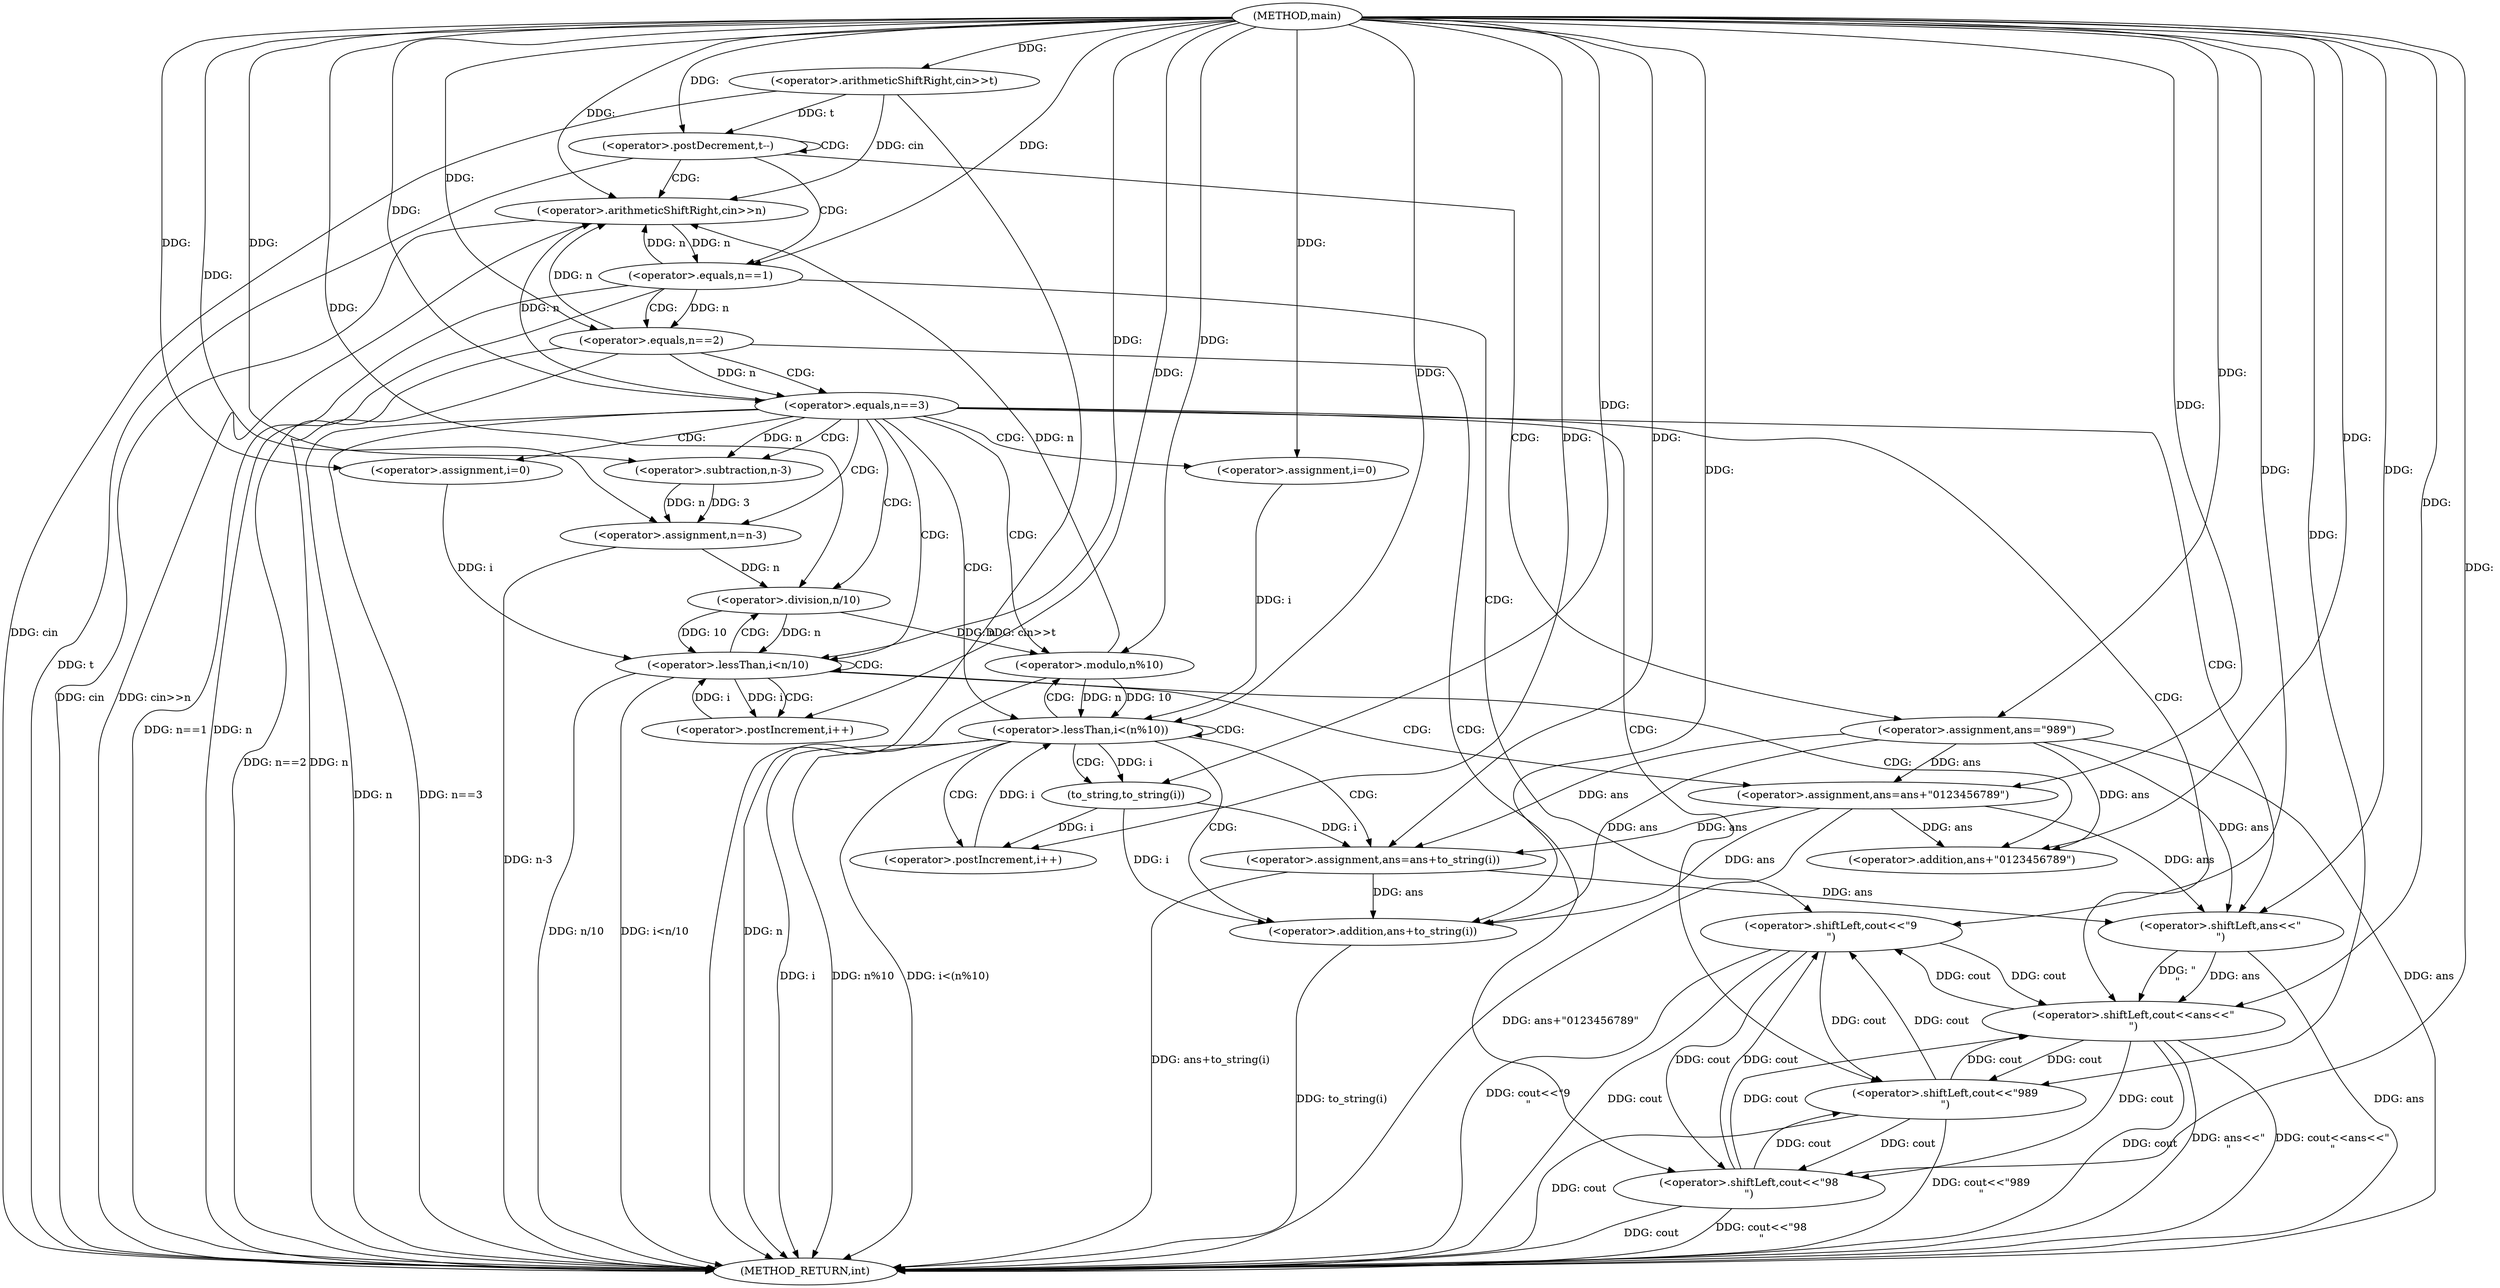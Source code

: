 digraph "main" {  
"1000102" [label = "(METHOD,main)" ]
"1000194" [label = "(METHOD_RETURN,int)" ]
"1000105" [label = "(<operator>.arithmeticShiftRight,cin>>t)" ]
"1000109" [label = "(<operator>.postDecrement,t--)" ]
"1000113" [label = "(<operator>.arithmeticShiftRight,cin>>n)" ]
"1000117" [label = "(<operator>.assignment,ans=\"989\")" ]
"1000147" [label = "(<operator>.assignment,n=n-3)" ]
"1000189" [label = "(<operator>.shiftLeft,cout<<ans<<\"\n\")" ]
"1000121" [label = "(<operator>.equals,n==1)" ]
"1000130" [label = "(<operator>.equals,n==2)" ]
"1000139" [label = "(<operator>.equals,n==3)" ]
"1000154" [label = "(<operator>.assignment,i=0)" ]
"1000157" [label = "(<operator>.lessThan,i<n/10)" ]
"1000162" [label = "(<operator>.postIncrement,i++)" ]
"1000172" [label = "(<operator>.assignment,i=0)" ]
"1000175" [label = "(<operator>.lessThan,i<(n%10))" ]
"1000180" [label = "(<operator>.postIncrement,i++)" ]
"1000125" [label = "(<operator>.shiftLeft,cout<<\"9\n\")" ]
"1000134" [label = "(<operator>.shiftLeft,cout<<\"98\n\")" ]
"1000143" [label = "(<operator>.shiftLeft,cout<<\"989\n\")" ]
"1000149" [label = "(<operator>.subtraction,n-3)" ]
"1000165" [label = "(<operator>.assignment,ans=ans+\"0123456789\")" ]
"1000183" [label = "(<operator>.assignment,ans=ans+to_string(i))" ]
"1000191" [label = "(<operator>.shiftLeft,ans<<\"\n\")" ]
"1000159" [label = "(<operator>.division,n/10)" ]
"1000177" [label = "(<operator>.modulo,n%10)" ]
"1000167" [label = "(<operator>.addition,ans+\"0123456789\")" ]
"1000185" [label = "(<operator>.addition,ans+to_string(i))" ]
"1000187" [label = "(to_string,to_string(i))" ]
  "1000105" -> "1000194"  [ label = "DDG: cin"] 
  "1000105" -> "1000194"  [ label = "DDG: cin>>t"] 
  "1000109" -> "1000194"  [ label = "DDG: t"] 
  "1000113" -> "1000194"  [ label = "DDG: cin"] 
  "1000113" -> "1000194"  [ label = "DDG: cin>>n"] 
  "1000117" -> "1000194"  [ label = "DDG: ans"] 
  "1000121" -> "1000194"  [ label = "DDG: n"] 
  "1000121" -> "1000194"  [ label = "DDG: n==1"] 
  "1000130" -> "1000194"  [ label = "DDG: n"] 
  "1000130" -> "1000194"  [ label = "DDG: n==2"] 
  "1000139" -> "1000194"  [ label = "DDG: n"] 
  "1000139" -> "1000194"  [ label = "DDG: n==3"] 
  "1000147" -> "1000194"  [ label = "DDG: n-3"] 
  "1000157" -> "1000194"  [ label = "DDG: n/10"] 
  "1000157" -> "1000194"  [ label = "DDG: i<n/10"] 
  "1000175" -> "1000194"  [ label = "DDG: i"] 
  "1000177" -> "1000194"  [ label = "DDG: n"] 
  "1000175" -> "1000194"  [ label = "DDG: n%10"] 
  "1000175" -> "1000194"  [ label = "DDG: i<(n%10)"] 
  "1000189" -> "1000194"  [ label = "DDG: cout"] 
  "1000191" -> "1000194"  [ label = "DDG: ans"] 
  "1000189" -> "1000194"  [ label = "DDG: ans<<\"\n\""] 
  "1000189" -> "1000194"  [ label = "DDG: cout<<ans<<\"\n\""] 
  "1000185" -> "1000194"  [ label = "DDG: to_string(i)"] 
  "1000183" -> "1000194"  [ label = "DDG: ans+to_string(i)"] 
  "1000165" -> "1000194"  [ label = "DDG: ans+\"0123456789\""] 
  "1000143" -> "1000194"  [ label = "DDG: cout"] 
  "1000143" -> "1000194"  [ label = "DDG: cout<<\"989\n\""] 
  "1000134" -> "1000194"  [ label = "DDG: cout"] 
  "1000134" -> "1000194"  [ label = "DDG: cout<<\"98\n\""] 
  "1000125" -> "1000194"  [ label = "DDG: cout"] 
  "1000125" -> "1000194"  [ label = "DDG: cout<<\"9\n\""] 
  "1000102" -> "1000105"  [ label = "DDG: "] 
  "1000105" -> "1000109"  [ label = "DDG: t"] 
  "1000102" -> "1000109"  [ label = "DDG: "] 
  "1000102" -> "1000117"  [ label = "DDG: "] 
  "1000149" -> "1000147"  [ label = "DDG: 3"] 
  "1000149" -> "1000147"  [ label = "DDG: n"] 
  "1000105" -> "1000113"  [ label = "DDG: cin"] 
  "1000102" -> "1000113"  [ label = "DDG: "] 
  "1000121" -> "1000113"  [ label = "DDG: n"] 
  "1000130" -> "1000113"  [ label = "DDG: n"] 
  "1000139" -> "1000113"  [ label = "DDG: n"] 
  "1000177" -> "1000113"  [ label = "DDG: n"] 
  "1000102" -> "1000147"  [ label = "DDG: "] 
  "1000102" -> "1000154"  [ label = "DDG: "] 
  "1000102" -> "1000172"  [ label = "DDG: "] 
  "1000143" -> "1000189"  [ label = "DDG: cout"] 
  "1000134" -> "1000189"  [ label = "DDG: cout"] 
  "1000125" -> "1000189"  [ label = "DDG: cout"] 
  "1000102" -> "1000189"  [ label = "DDG: "] 
  "1000191" -> "1000189"  [ label = "DDG: \"\n\""] 
  "1000191" -> "1000189"  [ label = "DDG: ans"] 
  "1000113" -> "1000121"  [ label = "DDG: n"] 
  "1000102" -> "1000121"  [ label = "DDG: "] 
  "1000121" -> "1000130"  [ label = "DDG: n"] 
  "1000102" -> "1000130"  [ label = "DDG: "] 
  "1000130" -> "1000139"  [ label = "DDG: n"] 
  "1000102" -> "1000139"  [ label = "DDG: "] 
  "1000139" -> "1000149"  [ label = "DDG: n"] 
  "1000102" -> "1000149"  [ label = "DDG: "] 
  "1000154" -> "1000157"  [ label = "DDG: i"] 
  "1000162" -> "1000157"  [ label = "DDG: i"] 
  "1000102" -> "1000157"  [ label = "DDG: "] 
  "1000159" -> "1000157"  [ label = "DDG: 10"] 
  "1000159" -> "1000157"  [ label = "DDG: n"] 
  "1000157" -> "1000162"  [ label = "DDG: i"] 
  "1000102" -> "1000162"  [ label = "DDG: "] 
  "1000117" -> "1000165"  [ label = "DDG: ans"] 
  "1000102" -> "1000165"  [ label = "DDG: "] 
  "1000172" -> "1000175"  [ label = "DDG: i"] 
  "1000180" -> "1000175"  [ label = "DDG: i"] 
  "1000102" -> "1000175"  [ label = "DDG: "] 
  "1000177" -> "1000175"  [ label = "DDG: 10"] 
  "1000177" -> "1000175"  [ label = "DDG: n"] 
  "1000187" -> "1000180"  [ label = "DDG: i"] 
  "1000102" -> "1000180"  [ label = "DDG: "] 
  "1000187" -> "1000183"  [ label = "DDG: i"] 
  "1000117" -> "1000183"  [ label = "DDG: ans"] 
  "1000165" -> "1000183"  [ label = "DDG: ans"] 
  "1000102" -> "1000183"  [ label = "DDG: "] 
  "1000117" -> "1000191"  [ label = "DDG: ans"] 
  "1000183" -> "1000191"  [ label = "DDG: ans"] 
  "1000165" -> "1000191"  [ label = "DDG: ans"] 
  "1000102" -> "1000191"  [ label = "DDG: "] 
  "1000189" -> "1000125"  [ label = "DDG: cout"] 
  "1000143" -> "1000125"  [ label = "DDG: cout"] 
  "1000134" -> "1000125"  [ label = "DDG: cout"] 
  "1000102" -> "1000125"  [ label = "DDG: "] 
  "1000189" -> "1000134"  [ label = "DDG: cout"] 
  "1000143" -> "1000134"  [ label = "DDG: cout"] 
  "1000125" -> "1000134"  [ label = "DDG: cout"] 
  "1000102" -> "1000134"  [ label = "DDG: "] 
  "1000189" -> "1000143"  [ label = "DDG: cout"] 
  "1000134" -> "1000143"  [ label = "DDG: cout"] 
  "1000125" -> "1000143"  [ label = "DDG: cout"] 
  "1000102" -> "1000143"  [ label = "DDG: "] 
  "1000147" -> "1000159"  [ label = "DDG: n"] 
  "1000102" -> "1000159"  [ label = "DDG: "] 
  "1000159" -> "1000177"  [ label = "DDG: n"] 
  "1000102" -> "1000177"  [ label = "DDG: "] 
  "1000117" -> "1000167"  [ label = "DDG: ans"] 
  "1000165" -> "1000167"  [ label = "DDG: ans"] 
  "1000102" -> "1000167"  [ label = "DDG: "] 
  "1000117" -> "1000185"  [ label = "DDG: ans"] 
  "1000183" -> "1000185"  [ label = "DDG: ans"] 
  "1000165" -> "1000185"  [ label = "DDG: ans"] 
  "1000102" -> "1000185"  [ label = "DDG: "] 
  "1000187" -> "1000185"  [ label = "DDG: i"] 
  "1000175" -> "1000187"  [ label = "DDG: i"] 
  "1000102" -> "1000187"  [ label = "DDG: "] 
  "1000109" -> "1000117"  [ label = "CDG: "] 
  "1000109" -> "1000109"  [ label = "CDG: "] 
  "1000109" -> "1000121"  [ label = "CDG: "] 
  "1000109" -> "1000113"  [ label = "CDG: "] 
  "1000121" -> "1000125"  [ label = "CDG: "] 
  "1000121" -> "1000130"  [ label = "CDG: "] 
  "1000130" -> "1000139"  [ label = "CDG: "] 
  "1000130" -> "1000134"  [ label = "CDG: "] 
  "1000139" -> "1000191"  [ label = "CDG: "] 
  "1000139" -> "1000157"  [ label = "CDG: "] 
  "1000139" -> "1000172"  [ label = "CDG: "] 
  "1000139" -> "1000149"  [ label = "CDG: "] 
  "1000139" -> "1000189"  [ label = "CDG: "] 
  "1000139" -> "1000143"  [ label = "CDG: "] 
  "1000139" -> "1000159"  [ label = "CDG: "] 
  "1000139" -> "1000175"  [ label = "CDG: "] 
  "1000139" -> "1000154"  [ label = "CDG: "] 
  "1000139" -> "1000147"  [ label = "CDG: "] 
  "1000139" -> "1000177"  [ label = "CDG: "] 
  "1000157" -> "1000165"  [ label = "CDG: "] 
  "1000157" -> "1000157"  [ label = "CDG: "] 
  "1000157" -> "1000159"  [ label = "CDG: "] 
  "1000157" -> "1000167"  [ label = "CDG: "] 
  "1000157" -> "1000162"  [ label = "CDG: "] 
  "1000175" -> "1000180"  [ label = "CDG: "] 
  "1000175" -> "1000183"  [ label = "CDG: "] 
  "1000175" -> "1000175"  [ label = "CDG: "] 
  "1000175" -> "1000177"  [ label = "CDG: "] 
  "1000175" -> "1000187"  [ label = "CDG: "] 
  "1000175" -> "1000185"  [ label = "CDG: "] 
}
